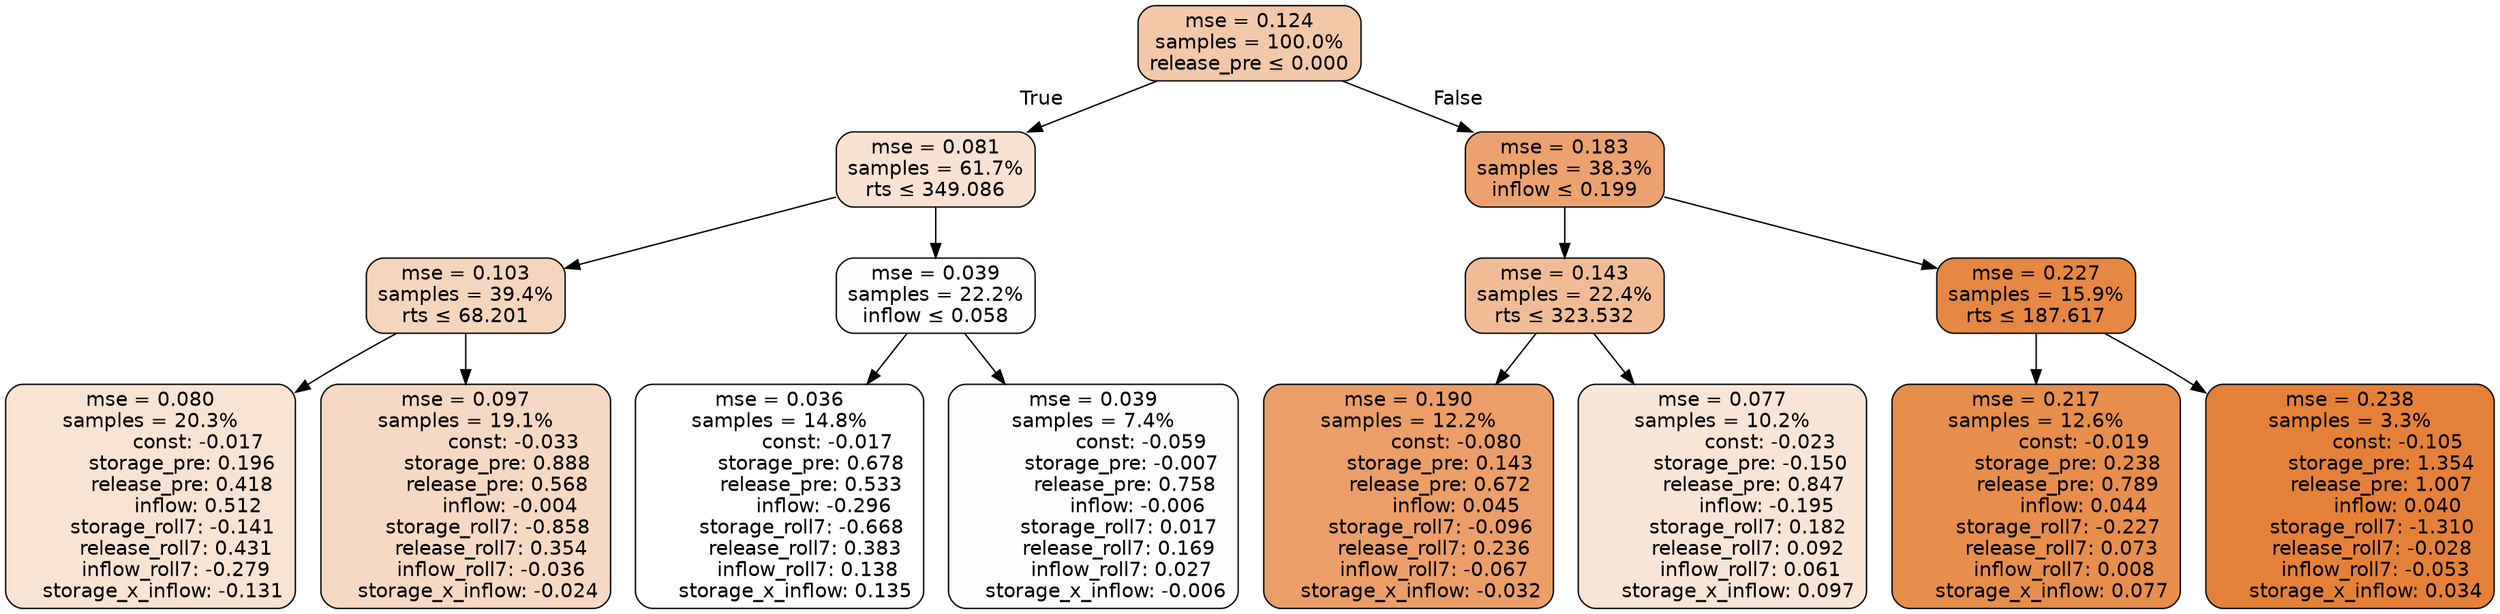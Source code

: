 digraph tree {
bgcolor="transparent"
node [shape=rectangle, style="filled, rounded", color="black", fontname=helvetica] ;
edge [fontname=helvetica] ;
	"0" [label="mse = 0.124
samples = 100.0%
release_pre &le; 0.000", fillcolor="#f3c8a9"]
	"1" [label="mse = 0.081
samples = 61.7%
rts &le; 349.086", fillcolor="#f9e2d2"]
	"2" [label="mse = 0.103
samples = 39.4%
rts &le; 68.201", fillcolor="#f6d5bd"]
	"3" [label="mse = 0.080
samples = 20.3%
               const: -0.017
          storage_pre: 0.196
          release_pre: 0.418
               inflow: 0.512
       storage_roll7: -0.141
        release_roll7: 0.431
        inflow_roll7: -0.279
    storage_x_inflow: -0.131", fillcolor="#f9e3d3"]
	"4" [label="mse = 0.097
samples = 19.1%
               const: -0.033
          storage_pre: 0.888
          release_pre: 0.568
              inflow: -0.004
       storage_roll7: -0.858
        release_roll7: 0.354
        inflow_roll7: -0.036
    storage_x_inflow: -0.024", fillcolor="#f7d9c3"]
	"5" [label="mse = 0.039
samples = 22.2%
inflow &le; 0.058", fillcolor="#fefdfc"]
	"6" [label="mse = 0.036
samples = 14.8%
               const: -0.017
          storage_pre: 0.678
          release_pre: 0.533
              inflow: -0.296
       storage_roll7: -0.668
        release_roll7: 0.383
         inflow_roll7: 0.138
     storage_x_inflow: 0.135", fillcolor="#ffffff"]
	"7" [label="mse = 0.039
samples = 7.4%
               const: -0.059
         storage_pre: -0.007
          release_pre: 0.758
              inflow: -0.006
        storage_roll7: 0.017
        release_roll7: 0.169
         inflow_roll7: 0.027
    storage_x_inflow: -0.006", fillcolor="#fefdfc"]
	"8" [label="mse = 0.183
samples = 38.3%
inflow &le; 0.199", fillcolor="#eca26e"]
	"9" [label="mse = 0.143
samples = 22.4%
rts &le; 323.532", fillcolor="#f1bc95"]
	"10" [label="mse = 0.190
samples = 12.2%
               const: -0.080
          storage_pre: 0.143
          release_pre: 0.672
               inflow: 0.045
       storage_roll7: -0.096
        release_roll7: 0.236
        inflow_roll7: -0.067
    storage_x_inflow: -0.032", fillcolor="#eb9e68"]
	"11" [label="mse = 0.077
samples = 10.2%
               const: -0.023
         storage_pre: -0.150
          release_pre: 0.847
              inflow: -0.195
        storage_roll7: 0.182
        release_roll7: 0.092
         inflow_roll7: 0.061
     storage_x_inflow: 0.097", fillcolor="#f9e5d6"]
	"12" [label="mse = 0.227
samples = 15.9%
rts &le; 187.617", fillcolor="#e68743"]
	"13" [label="mse = 0.217
samples = 12.6%
               const: -0.019
          storage_pre: 0.238
          release_pre: 0.789
               inflow: 0.044
       storage_roll7: -0.227
        release_roll7: 0.073
         inflow_roll7: 0.008
     storage_x_inflow: 0.077", fillcolor="#e78e4d"]
	"14" [label="mse = 0.238
samples = 3.3%
               const: -0.105
          storage_pre: 1.354
          release_pre: 1.007
               inflow: 0.040
       storage_roll7: -1.310
       release_roll7: -0.028
        inflow_roll7: -0.053
     storage_x_inflow: 0.034", fillcolor="#e58139"]

	"0" -> "1" [labeldistance=2.5, labelangle=45, headlabel="True"]
	"1" -> "2"
	"2" -> "3"
	"2" -> "4"
	"1" -> "5"
	"5" -> "6"
	"5" -> "7"
	"0" -> "8" [labeldistance=2.5, labelangle=-45, headlabel="False"]
	"8" -> "9"
	"9" -> "10"
	"9" -> "11"
	"8" -> "12"
	"12" -> "13"
	"12" -> "14"
}